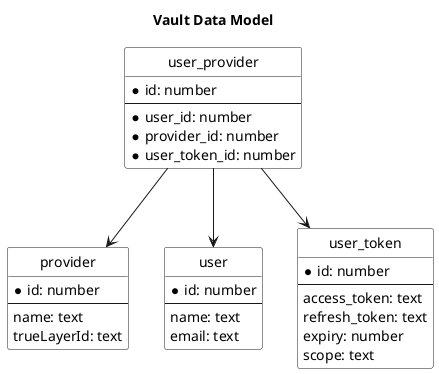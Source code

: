 @startuml
title Vault Data Model
hide circle

skinparam class {
  backgroundColor #white
}

entity "provider" {
  *id: number
  --
  name: text
  trueLayerId: text
}

entity "user" {
  *id: number
  --
  name: text
  email: text
}

entity "user_token" {
  *id: number
  --
  access_token: text
  refresh_token: text
  expiry: number
  scope: text
}

entity "user_provider" {
  *id: number
  --
  *user_id: number
  *provider_id: number
  *user_token_id: number
}

user_provider --> user
user_provider --> provider
user_provider --> user_token

@enduml
